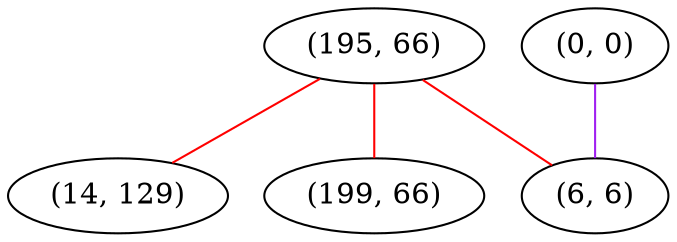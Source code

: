 graph "" {
"(195, 66)";
"(0, 0)";
"(14, 129)";
"(199, 66)";
"(6, 6)";
"(195, 66)" -- "(14, 129)"  [color=red, key=0, weight=1];
"(195, 66)" -- "(199, 66)"  [color=red, key=0, weight=1];
"(195, 66)" -- "(6, 6)"  [color=red, key=0, weight=1];
"(0, 0)" -- "(6, 6)"  [color=purple, key=0, weight=4];
}
